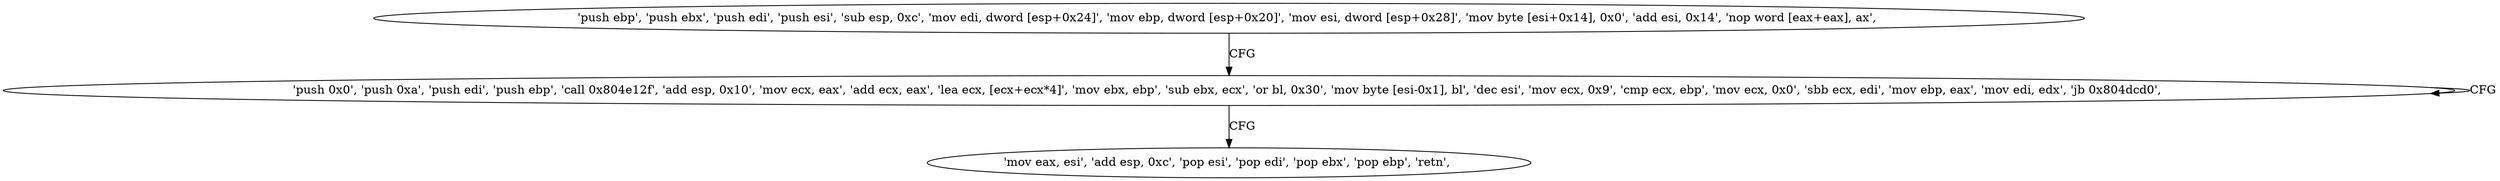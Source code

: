 digraph "func" {
"134536368" [label = "'push ebp', 'push ebx', 'push edi', 'push esi', 'sub esp, 0xc', 'mov edi, dword [esp+0x24]', 'mov ebp, dword [esp+0x20]', 'mov esi, dword [esp+0x28]', 'mov byte [esi+0x14], 0x0', 'add esi, 0x14', 'nop word [eax+eax], ax', " ]
"134536400" [label = "'push 0x0', 'push 0xa', 'push edi', 'push ebp', 'call 0x804e12f', 'add esp, 0x10', 'mov ecx, eax', 'add ecx, eax', 'lea ecx, [ecx+ecx*4]', 'mov ebx, ebp', 'sub ebx, ecx', 'or bl, 0x30', 'mov byte [esi-0x1], bl', 'dec esi', 'mov ecx, 0x9', 'cmp ecx, ebp', 'mov ecx, 0x0', 'sbb ecx, edi', 'mov ebp, eax', 'mov edi, edx', 'jb 0x804dcd0', " ]
"134536452" [label = "'mov eax, esi', 'add esp, 0xc', 'pop esi', 'pop edi', 'pop ebx', 'pop ebp', 'retn', " ]
"134536368" -> "134536400" [ label = "CFG" ]
"134536400" -> "134536400" [ label = "CFG" ]
"134536400" -> "134536452" [ label = "CFG" ]
}

